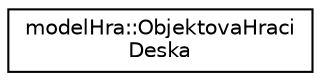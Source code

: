 digraph "Graphical Class Hierarchy"
{
  edge [fontname="Helvetica",fontsize="10",labelfontname="Helvetica",labelfontsize="10"];
  node [fontname="Helvetica",fontsize="10",shape=record];
  rankdir="LR";
  Node1 [label="modelHra::ObjektovaHraci\lDeska",height=0.2,width=0.4,color="black", fillcolor="white", style="filled",URL="$classmodel_hra_1_1_objektova_hraci_deska.html",tooltip="Trida reprezentuji hraci desku skladajici se z hernich poli, ktere jsou objekty. "];
}
